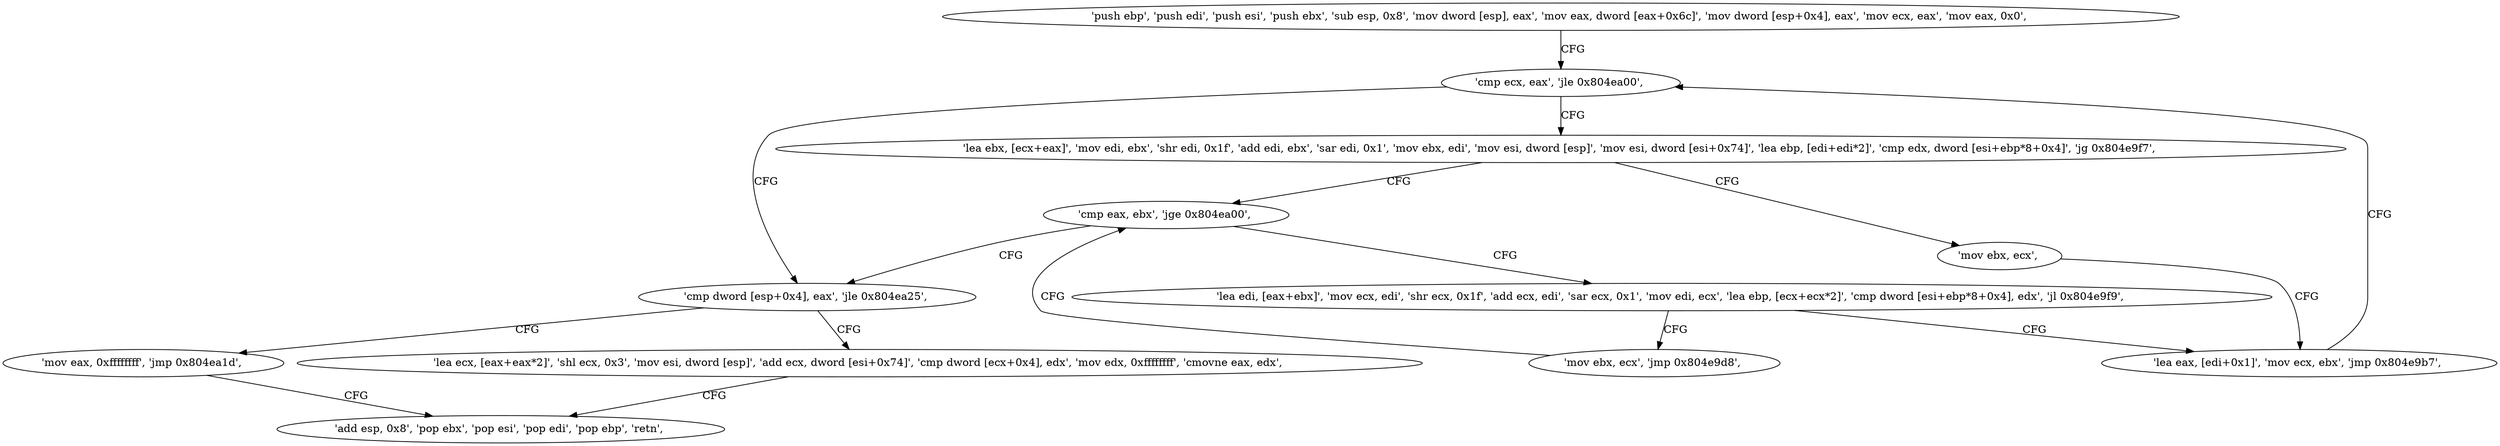 digraph "func" {
"134539679" [label = "'push ebp', 'push edi', 'push esi', 'push ebx', 'sub esp, 0x8', 'mov dword [esp], eax', 'mov eax, dword [eax+0x6c]', 'mov dword [esp+0x4], eax', 'mov ecx, eax', 'mov eax, 0x0', " ]
"134539703" [label = "'cmp ecx, eax', 'jle 0x804ea00', " ]
"134539776" [label = "'cmp dword [esp+0x4], eax', 'jle 0x804ea25', " ]
"134539813" [label = "'mov eax, 0xffffffff', 'jmp 0x804ea1d', " ]
"134539782" [label = "'lea ecx, [eax+eax*2]', 'shl ecx, 0x3', 'mov esi, dword [esp]', 'add ecx, dword [esi+0x74]', 'cmp dword [ecx+0x4], edx', 'mov edx, 0xffffffff', 'cmovne eax, edx', " ]
"134539707" [label = "'lea ebx, [ecx+eax]', 'mov edi, ebx', 'shr edi, 0x1f', 'add edi, ebx', 'sar edi, 0x1', 'mov ebx, edi', 'mov esi, dword [esp]', 'mov esi, dword [esi+0x74]', 'lea ebp, [edi+edi*2]', 'cmp edx, dword [esi+ebp*8+0x4]', 'jg 0x804e9f7', " ]
"134539767" [label = "'mov ebx, ecx', " ]
"134539736" [label = "'cmp eax, ebx', 'jge 0x804ea00', " ]
"134539805" [label = "'add esp, 0x8', 'pop ebx', 'pop esi', 'pop edi', 'pop ebp', 'retn', " ]
"134539769" [label = "'lea eax, [edi+0x1]', 'mov ecx, ebx', 'jmp 0x804e9b7', " ]
"134539740" [label = "'lea edi, [eax+ebx]', 'mov ecx, edi', 'shr ecx, 0x1f', 'add ecx, edi', 'sar ecx, 0x1', 'mov edi, ecx', 'lea ebp, [ecx+ecx*2]', 'cmp dword [esi+ebp*8+0x4], edx', 'jl 0x804e9f9', " ]
"134539763" [label = "'mov ebx, ecx', 'jmp 0x804e9d8', " ]
"134539679" -> "134539703" [ label = "CFG" ]
"134539703" -> "134539776" [ label = "CFG" ]
"134539703" -> "134539707" [ label = "CFG" ]
"134539776" -> "134539813" [ label = "CFG" ]
"134539776" -> "134539782" [ label = "CFG" ]
"134539813" -> "134539805" [ label = "CFG" ]
"134539782" -> "134539805" [ label = "CFG" ]
"134539707" -> "134539767" [ label = "CFG" ]
"134539707" -> "134539736" [ label = "CFG" ]
"134539767" -> "134539769" [ label = "CFG" ]
"134539736" -> "134539776" [ label = "CFG" ]
"134539736" -> "134539740" [ label = "CFG" ]
"134539769" -> "134539703" [ label = "CFG" ]
"134539740" -> "134539769" [ label = "CFG" ]
"134539740" -> "134539763" [ label = "CFG" ]
"134539763" -> "134539736" [ label = "CFG" ]
}
